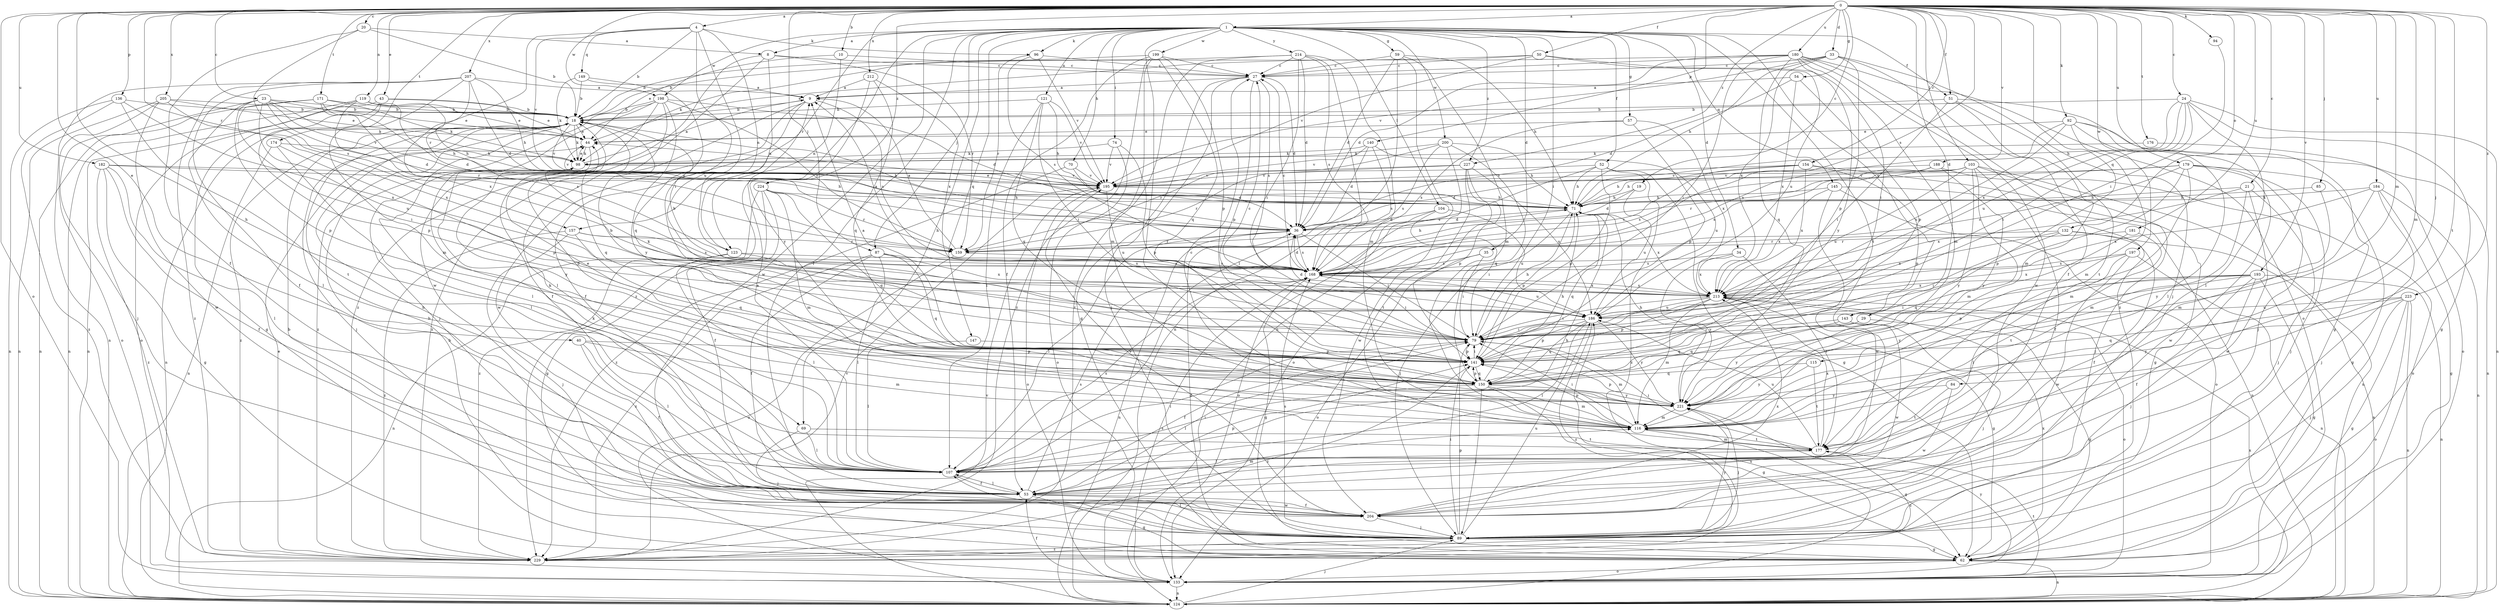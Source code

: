 strict digraph  {
0;
1;
4;
8;
9;
10;
18;
19;
20;
21;
23;
24;
27;
29;
33;
34;
35;
36;
40;
43;
44;
50;
51;
52;
53;
54;
57;
59;
62;
69;
70;
71;
74;
79;
84;
85;
87;
89;
92;
94;
96;
98;
103;
104;
107;
115;
116;
119;
121;
123;
124;
132;
133;
136;
140;
141;
143;
145;
147;
149;
150;
154;
157;
159;
168;
171;
174;
176;
177;
179;
180;
181;
182;
184;
186;
188;
193;
195;
197;
198;
199;
200;
204;
205;
207;
212;
213;
214;
221;
223;
224;
227;
229;
0 -> 1  [label=a];
0 -> 4  [label=a];
0 -> 10  [label=b];
0 -> 19  [label=c];
0 -> 20  [label=c];
0 -> 21  [label=c];
0 -> 23  [label=c];
0 -> 24  [label=c];
0 -> 29  [label=d];
0 -> 33  [label=d];
0 -> 40  [label=e];
0 -> 43  [label=e];
0 -> 50  [label=f];
0 -> 51  [label=f];
0 -> 54  [label=g];
0 -> 69  [label=h];
0 -> 84  [label=j];
0 -> 85  [label=j];
0 -> 87  [label=j];
0 -> 92  [label=k];
0 -> 94  [label=k];
0 -> 103  [label=l];
0 -> 115  [label=m];
0 -> 116  [label=m];
0 -> 119  [label=n];
0 -> 132  [label=o];
0 -> 133  [label=o];
0 -> 136  [label=p];
0 -> 140  [label=p];
0 -> 143  [label=q];
0 -> 154  [label=r];
0 -> 157  [label=r];
0 -> 168  [label=s];
0 -> 171  [label=t];
0 -> 174  [label=t];
0 -> 176  [label=t];
0 -> 177  [label=t];
0 -> 179  [label=u];
0 -> 180  [label=u];
0 -> 181  [label=u];
0 -> 182  [label=u];
0 -> 184  [label=u];
0 -> 188  [label=v];
0 -> 193  [label=v];
0 -> 197  [label=w];
0 -> 198  [label=w];
0 -> 205  [label=x];
0 -> 207  [label=x];
0 -> 212  [label=x];
0 -> 223  [label=z];
0 -> 224  [label=z];
0 -> 227  [label=z];
1 -> 8  [label=a];
1 -> 34  [label=d];
1 -> 35  [label=d];
1 -> 51  [label=f];
1 -> 52  [label=f];
1 -> 53  [label=f];
1 -> 57  [label=g];
1 -> 59  [label=g];
1 -> 69  [label=h];
1 -> 70  [label=h];
1 -> 74  [label=i];
1 -> 79  [label=i];
1 -> 87  [label=j];
1 -> 96  [label=k];
1 -> 104  [label=l];
1 -> 121  [label=n];
1 -> 143  [label=q];
1 -> 145  [label=q];
1 -> 147  [label=q];
1 -> 157  [label=r];
1 -> 177  [label=t];
1 -> 198  [label=w];
1 -> 199  [label=w];
1 -> 200  [label=w];
1 -> 204  [label=w];
1 -> 214  [label=y];
1 -> 221  [label=y];
1 -> 227  [label=z];
1 -> 229  [label=z];
4 -> 18  [label=b];
4 -> 79  [label=i];
4 -> 96  [label=k];
4 -> 123  [label=n];
4 -> 149  [label=q];
4 -> 159  [label=r];
4 -> 186  [label=u];
4 -> 195  [label=v];
8 -> 27  [label=c];
8 -> 123  [label=n];
8 -> 159  [label=r];
8 -> 204  [label=w];
8 -> 229  [label=z];
9 -> 18  [label=b];
9 -> 53  [label=f];
9 -> 168  [label=s];
9 -> 204  [label=w];
9 -> 229  [label=z];
10 -> 27  [label=c];
10 -> 44  [label=e];
10 -> 123  [label=n];
18 -> 44  [label=e];
18 -> 89  [label=j];
18 -> 98  [label=k];
18 -> 107  [label=l];
18 -> 124  [label=n];
18 -> 150  [label=q];
18 -> 195  [label=v];
18 -> 229  [label=z];
19 -> 36  [label=d];
19 -> 71  [label=h];
19 -> 186  [label=u];
20 -> 8  [label=a];
20 -> 18  [label=b];
20 -> 53  [label=f];
20 -> 168  [label=s];
21 -> 71  [label=h];
21 -> 89  [label=j];
21 -> 116  [label=m];
21 -> 204  [label=w];
21 -> 213  [label=x];
23 -> 18  [label=b];
23 -> 36  [label=d];
23 -> 44  [label=e];
23 -> 89  [label=j];
23 -> 98  [label=k];
23 -> 107  [label=l];
23 -> 141  [label=p];
23 -> 186  [label=u];
23 -> 195  [label=v];
24 -> 18  [label=b];
24 -> 62  [label=g];
24 -> 71  [label=h];
24 -> 79  [label=i];
24 -> 107  [label=l];
24 -> 124  [label=n];
24 -> 186  [label=u];
24 -> 213  [label=x];
27 -> 9  [label=a];
27 -> 36  [label=d];
27 -> 62  [label=g];
27 -> 89  [label=j];
27 -> 141  [label=p];
27 -> 168  [label=s];
29 -> 62  [label=g];
29 -> 79  [label=i];
29 -> 150  [label=q];
29 -> 221  [label=y];
33 -> 27  [label=c];
33 -> 53  [label=f];
33 -> 71  [label=h];
33 -> 89  [label=j];
33 -> 141  [label=p];
33 -> 195  [label=v];
33 -> 213  [label=x];
34 -> 168  [label=s];
34 -> 177  [label=t];
34 -> 213  [label=x];
34 -> 221  [label=y];
35 -> 79  [label=i];
35 -> 133  [label=o];
35 -> 168  [label=s];
36 -> 18  [label=b];
36 -> 79  [label=i];
36 -> 107  [label=l];
36 -> 124  [label=n];
36 -> 159  [label=r];
36 -> 168  [label=s];
40 -> 53  [label=f];
40 -> 107  [label=l];
40 -> 116  [label=m];
40 -> 141  [label=p];
43 -> 18  [label=b];
43 -> 44  [label=e];
43 -> 62  [label=g];
43 -> 124  [label=n];
43 -> 141  [label=p];
44 -> 98  [label=k];
44 -> 195  [label=v];
44 -> 221  [label=y];
50 -> 18  [label=b];
50 -> 27  [label=c];
50 -> 79  [label=i];
50 -> 186  [label=u];
50 -> 195  [label=v];
51 -> 18  [label=b];
51 -> 62  [label=g];
51 -> 79  [label=i];
51 -> 116  [label=m];
51 -> 177  [label=t];
52 -> 62  [label=g];
52 -> 71  [label=h];
52 -> 141  [label=p];
52 -> 168  [label=s];
52 -> 195  [label=v];
52 -> 229  [label=z];
53 -> 18  [label=b];
53 -> 62  [label=g];
53 -> 79  [label=i];
53 -> 107  [label=l];
53 -> 116  [label=m];
53 -> 141  [label=p];
53 -> 168  [label=s];
53 -> 204  [label=w];
54 -> 9  [label=a];
54 -> 36  [label=d];
54 -> 141  [label=p];
54 -> 213  [label=x];
57 -> 44  [label=e];
57 -> 141  [label=p];
57 -> 168  [label=s];
57 -> 213  [label=x];
59 -> 27  [label=c];
59 -> 36  [label=d];
59 -> 71  [label=h];
59 -> 107  [label=l];
59 -> 116  [label=m];
59 -> 124  [label=n];
62 -> 18  [label=b];
62 -> 36  [label=d];
62 -> 124  [label=n];
62 -> 133  [label=o];
62 -> 213  [label=x];
69 -> 89  [label=j];
69 -> 107  [label=l];
69 -> 177  [label=t];
70 -> 36  [label=d];
70 -> 195  [label=v];
70 -> 229  [label=z];
71 -> 36  [label=d];
71 -> 44  [label=e];
71 -> 89  [label=j];
71 -> 141  [label=p];
71 -> 150  [label=q];
71 -> 213  [label=x];
74 -> 98  [label=k];
74 -> 133  [label=o];
74 -> 141  [label=p];
74 -> 195  [label=v];
79 -> 18  [label=b];
79 -> 27  [label=c];
79 -> 53  [label=f];
79 -> 71  [label=h];
79 -> 116  [label=m];
79 -> 141  [label=p];
84 -> 177  [label=t];
84 -> 204  [label=w];
84 -> 221  [label=y];
85 -> 71  [label=h];
85 -> 116  [label=m];
87 -> 53  [label=f];
87 -> 107  [label=l];
87 -> 150  [label=q];
87 -> 168  [label=s];
87 -> 213  [label=x];
87 -> 229  [label=z];
89 -> 18  [label=b];
89 -> 62  [label=g];
89 -> 79  [label=i];
89 -> 107  [label=l];
89 -> 141  [label=p];
89 -> 168  [label=s];
89 -> 186  [label=u];
89 -> 221  [label=y];
89 -> 229  [label=z];
92 -> 44  [label=e];
92 -> 89  [label=j];
92 -> 107  [label=l];
92 -> 116  [label=m];
92 -> 133  [label=o];
92 -> 168  [label=s];
92 -> 186  [label=u];
94 -> 79  [label=i];
96 -> 27  [label=c];
96 -> 159  [label=r];
96 -> 168  [label=s];
96 -> 195  [label=v];
98 -> 9  [label=a];
98 -> 44  [label=e];
98 -> 195  [label=v];
103 -> 53  [label=f];
103 -> 71  [label=h];
103 -> 89  [label=j];
103 -> 116  [label=m];
103 -> 124  [label=n];
103 -> 168  [label=s];
103 -> 186  [label=u];
103 -> 195  [label=v];
103 -> 221  [label=y];
104 -> 36  [label=d];
104 -> 79  [label=i];
104 -> 133  [label=o];
104 -> 186  [label=u];
107 -> 9  [label=a];
107 -> 53  [label=f];
107 -> 71  [label=h];
107 -> 79  [label=i];
107 -> 98  [label=k];
107 -> 168  [label=s];
115 -> 150  [label=q];
115 -> 177  [label=t];
115 -> 221  [label=y];
116 -> 27  [label=c];
116 -> 62  [label=g];
116 -> 79  [label=i];
116 -> 141  [label=p];
116 -> 177  [label=t];
119 -> 18  [label=b];
119 -> 36  [label=d];
119 -> 44  [label=e];
119 -> 71  [label=h];
119 -> 124  [label=n];
119 -> 133  [label=o];
119 -> 168  [label=s];
121 -> 18  [label=b];
121 -> 71  [label=h];
121 -> 79  [label=i];
121 -> 107  [label=l];
121 -> 150  [label=q];
121 -> 195  [label=v];
123 -> 79  [label=i];
123 -> 107  [label=l];
123 -> 124  [label=n];
123 -> 168  [label=s];
124 -> 89  [label=j];
124 -> 186  [label=u];
124 -> 195  [label=v];
124 -> 213  [label=x];
132 -> 53  [label=f];
132 -> 79  [label=i];
132 -> 124  [label=n];
132 -> 159  [label=r];
132 -> 213  [label=x];
133 -> 53  [label=f];
133 -> 124  [label=n];
133 -> 168  [label=s];
133 -> 177  [label=t];
133 -> 221  [label=y];
136 -> 18  [label=b];
136 -> 124  [label=n];
136 -> 177  [label=t];
136 -> 213  [label=x];
136 -> 229  [label=z];
140 -> 36  [label=d];
140 -> 98  [label=k];
140 -> 168  [label=s];
140 -> 186  [label=u];
140 -> 195  [label=v];
141 -> 9  [label=a];
141 -> 79  [label=i];
141 -> 150  [label=q];
141 -> 229  [label=z];
143 -> 79  [label=i];
143 -> 89  [label=j];
143 -> 150  [label=q];
143 -> 204  [label=w];
145 -> 71  [label=h];
145 -> 124  [label=n];
145 -> 133  [label=o];
145 -> 204  [label=w];
145 -> 213  [label=x];
147 -> 107  [label=l];
147 -> 141  [label=p];
149 -> 9  [label=a];
149 -> 18  [label=b];
149 -> 98  [label=k];
149 -> 150  [label=q];
150 -> 44  [label=e];
150 -> 62  [label=g];
150 -> 71  [label=h];
150 -> 89  [label=j];
150 -> 107  [label=l];
150 -> 116  [label=m];
150 -> 141  [label=p];
150 -> 221  [label=y];
154 -> 36  [label=d];
154 -> 62  [label=g];
154 -> 141  [label=p];
154 -> 168  [label=s];
154 -> 195  [label=v];
154 -> 213  [label=x];
157 -> 89  [label=j];
157 -> 150  [label=q];
157 -> 159  [label=r];
157 -> 168  [label=s];
157 -> 229  [label=z];
159 -> 9  [label=a];
159 -> 71  [label=h];
159 -> 133  [label=o];
159 -> 168  [label=s];
168 -> 9  [label=a];
168 -> 27  [label=c];
168 -> 36  [label=d];
168 -> 62  [label=g];
168 -> 79  [label=i];
168 -> 186  [label=u];
168 -> 213  [label=x];
171 -> 18  [label=b];
171 -> 71  [label=h];
171 -> 79  [label=i];
171 -> 98  [label=k];
171 -> 124  [label=n];
171 -> 159  [label=r];
174 -> 98  [label=k];
174 -> 107  [label=l];
174 -> 124  [label=n];
174 -> 141  [label=p];
176 -> 98  [label=k];
176 -> 124  [label=n];
177 -> 79  [label=i];
177 -> 107  [label=l];
177 -> 116  [label=m];
177 -> 186  [label=u];
177 -> 213  [label=x];
177 -> 229  [label=z];
179 -> 62  [label=g];
179 -> 71  [label=h];
179 -> 89  [label=j];
179 -> 116  [label=m];
179 -> 141  [label=p];
179 -> 168  [label=s];
179 -> 195  [label=v];
179 -> 204  [label=w];
180 -> 27  [label=c];
180 -> 36  [label=d];
180 -> 44  [label=e];
180 -> 79  [label=i];
180 -> 116  [label=m];
180 -> 133  [label=o];
180 -> 150  [label=q];
180 -> 204  [label=w];
180 -> 221  [label=y];
180 -> 229  [label=z];
181 -> 150  [label=q];
181 -> 159  [label=r];
181 -> 177  [label=t];
182 -> 53  [label=f];
182 -> 62  [label=g];
182 -> 71  [label=h];
182 -> 107  [label=l];
182 -> 195  [label=v];
182 -> 229  [label=z];
184 -> 62  [label=g];
184 -> 71  [label=h];
184 -> 89  [label=j];
184 -> 124  [label=n];
184 -> 213  [label=x];
184 -> 221  [label=y];
186 -> 36  [label=d];
186 -> 79  [label=i];
186 -> 98  [label=k];
186 -> 107  [label=l];
186 -> 141  [label=p];
186 -> 150  [label=q];
186 -> 221  [label=y];
186 -> 229  [label=z];
188 -> 133  [label=o];
188 -> 159  [label=r];
188 -> 168  [label=s];
188 -> 195  [label=v];
188 -> 221  [label=y];
193 -> 53  [label=f];
193 -> 62  [label=g];
193 -> 79  [label=i];
193 -> 89  [label=j];
193 -> 124  [label=n];
193 -> 141  [label=p];
193 -> 213  [label=x];
193 -> 221  [label=y];
195 -> 71  [label=h];
195 -> 133  [label=o];
195 -> 186  [label=u];
197 -> 107  [label=l];
197 -> 124  [label=n];
197 -> 168  [label=s];
197 -> 204  [label=w];
197 -> 213  [label=x];
198 -> 18  [label=b];
198 -> 36  [label=d];
198 -> 53  [label=f];
198 -> 89  [label=j];
198 -> 107  [label=l];
198 -> 159  [label=r];
198 -> 221  [label=y];
198 -> 229  [label=z];
199 -> 18  [label=b];
199 -> 27  [label=c];
199 -> 53  [label=f];
199 -> 116  [label=m];
199 -> 141  [label=p];
199 -> 150  [label=q];
199 -> 229  [label=z];
200 -> 71  [label=h];
200 -> 98  [label=k];
200 -> 133  [label=o];
200 -> 150  [label=q];
200 -> 159  [label=r];
200 -> 168  [label=s];
204 -> 18  [label=b];
204 -> 53  [label=f];
204 -> 89  [label=j];
204 -> 195  [label=v];
204 -> 213  [label=x];
205 -> 18  [label=b];
205 -> 44  [label=e];
205 -> 124  [label=n];
205 -> 133  [label=o];
205 -> 204  [label=w];
205 -> 213  [label=x];
207 -> 9  [label=a];
207 -> 36  [label=d];
207 -> 53  [label=f];
207 -> 71  [label=h];
207 -> 116  [label=m];
207 -> 124  [label=n];
207 -> 213  [label=x];
207 -> 229  [label=z];
212 -> 9  [label=a];
212 -> 150  [label=q];
212 -> 213  [label=x];
212 -> 221  [label=y];
213 -> 18  [label=b];
213 -> 62  [label=g];
213 -> 79  [label=i];
213 -> 116  [label=m];
213 -> 133  [label=o];
213 -> 141  [label=p];
213 -> 168  [label=s];
213 -> 186  [label=u];
214 -> 27  [label=c];
214 -> 36  [label=d];
214 -> 79  [label=i];
214 -> 98  [label=k];
214 -> 116  [label=m];
214 -> 124  [label=n];
214 -> 168  [label=s];
214 -> 229  [label=z];
221 -> 18  [label=b];
221 -> 71  [label=h];
221 -> 89  [label=j];
221 -> 98  [label=k];
221 -> 116  [label=m];
221 -> 141  [label=p];
223 -> 62  [label=g];
223 -> 89  [label=j];
223 -> 124  [label=n];
223 -> 133  [label=o];
223 -> 150  [label=q];
223 -> 186  [label=u];
223 -> 221  [label=y];
224 -> 53  [label=f];
224 -> 62  [label=g];
224 -> 71  [label=h];
224 -> 116  [label=m];
224 -> 150  [label=q];
224 -> 159  [label=r];
224 -> 229  [label=z];
227 -> 141  [label=p];
227 -> 159  [label=r];
227 -> 177  [label=t];
227 -> 186  [label=u];
227 -> 195  [label=v];
227 -> 204  [label=w];
229 -> 44  [label=e];
229 -> 195  [label=v];
}
